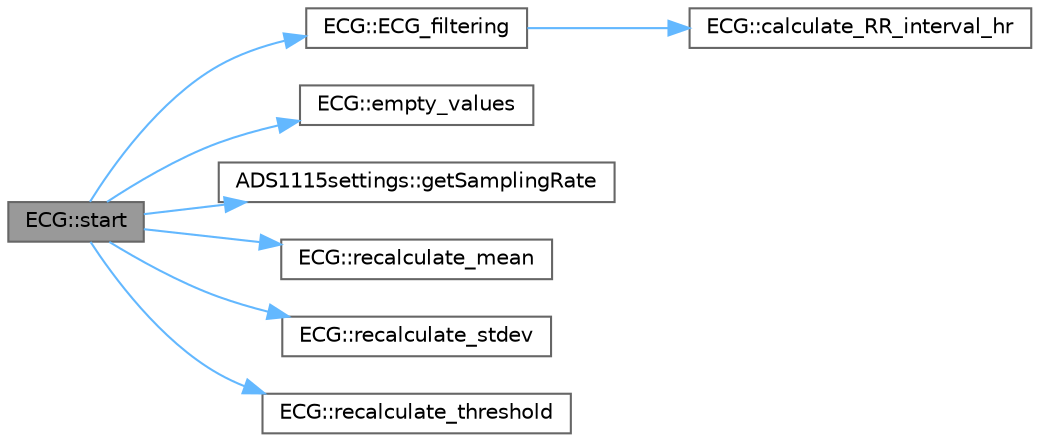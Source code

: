 digraph "ECG::start"
{
 // LATEX_PDF_SIZE
  bgcolor="transparent";
  edge [fontname=Helvetica,fontsize=10,labelfontname=Helvetica,labelfontsize=10];
  node [fontname=Helvetica,fontsize=10,shape=box,height=0.2,width=0.4];
  rankdir="LR";
  Node1 [id="Node000001",label="ECG::start",height=0.2,width=0.4,color="gray40", fillcolor="grey60", style="filled", fontcolor="black",tooltip="Starts the ECG sensor."];
  Node1 -> Node2 [id="edge1_Node000001_Node000002",color="steelblue1",style="solid",tooltip=" "];
  Node2 [id="Node000002",label="ECG::ECG_filtering",height=0.2,width=0.4,color="grey40", fillcolor="white", style="filled",URL="$classECG.html#a5099dc2ec4abc8d9e4ae9dfa68cf8a9e",tooltip="Filters the ECG signal."];
  Node2 -> Node3 [id="edge2_Node000002_Node000003",color="steelblue1",style="solid",tooltip=" "];
  Node3 [id="Node000003",label="ECG::calculate_RR_interval_hr",height=0.2,width=0.4,color="grey40", fillcolor="white", style="filled",URL="$classECG.html#a9c84bb74b28e7e74670c583c007f487f",tooltip="Calculates the RR interval and heart rate."];
  Node1 -> Node4 [id="edge3_Node000001_Node000004",color="steelblue1",style="solid",tooltip=" "];
  Node4 [id="Node000004",label="ECG::empty_values",height=0.2,width=0.4,color="grey40", fillcolor="white", style="filled",URL="$classECG.html#abd385ea600c2e8dd78af173849acaa2b",tooltip="Empties the values in the ECG buffer."];
  Node1 -> Node5 [id="edge4_Node000001_Node000005",color="steelblue1",style="solid",tooltip=" "];
  Node5 [id="Node000005",label="ADS1115settings::getSamplingRate",height=0.2,width=0.4,color="grey40", fillcolor="white", style="filled",URL="$structADS1115settings.html#ab4314bdcd3638815129e97458ca43950",tooltip=" "];
  Node1 -> Node6 [id="edge5_Node000001_Node000006",color="steelblue1",style="solid",tooltip=" "];
  Node6 [id="Node000006",label="ECG::recalculate_mean",height=0.2,width=0.4,color="grey40", fillcolor="white", style="filled",URL="$classECG.html#a3072af22c3d67e726ba583a1d5c3e585",tooltip="Recalculates the mean of the ECG signal."];
  Node1 -> Node7 [id="edge6_Node000001_Node000007",color="steelblue1",style="solid",tooltip=" "];
  Node7 [id="Node000007",label="ECG::recalculate_stdev",height=0.2,width=0.4,color="grey40", fillcolor="white", style="filled",URL="$classECG.html#a84a83e0204600ca4a2c8b5d4c48ce34a",tooltip="Recalculates the standard deviation of the ECG signal."];
  Node1 -> Node8 [id="edge7_Node000001_Node000008",color="steelblue1",style="solid",tooltip=" "];
  Node8 [id="Node000008",label="ECG::recalculate_threshold",height=0.2,width=0.4,color="grey40", fillcolor="white", style="filled",URL="$classECG.html#ac48d6aab420142578e31c622e98f51ba",tooltip="Recalculates the threshold for peak detection."];
}
